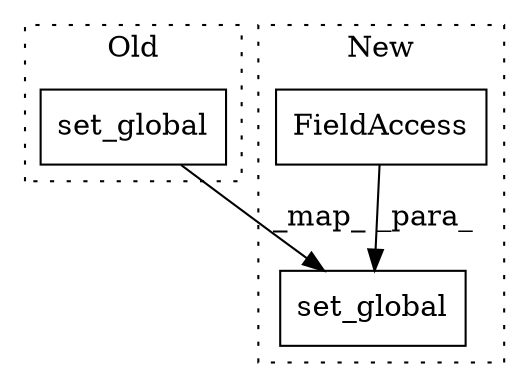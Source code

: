 digraph G {
subgraph cluster0 {
1 [label="set_global" a="32" s="12198,12307" l="11,1" shape="box"];
label = "Old";
style="dotted";
}
subgraph cluster1 {
2 [label="set_global" a="32" s="10386,10506" l="11,1" shape="box"];
3 [label="FieldAccess" a="22" s="10429" l="10" shape="box"];
label = "New";
style="dotted";
}
1 -> 2 [label="_map_"];
3 -> 2 [label="_para_"];
}